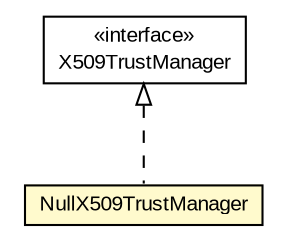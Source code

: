 #!/usr/local/bin/dot
#
# Class diagram 
# Generated by UMLGraph version R5_6-24-gf6e263 (http://www.umlgraph.org/)
#

digraph G {
	edge [fontname="arial",fontsize=10,labelfontname="arial",labelfontsize=10];
	node [fontname="arial",fontsize=10,shape=plaintext];
	nodesep=0.25;
	ranksep=0.5;
	// net.trajano.openidconnect.jaspic.internal.NullX509TrustManager
	c7897 [label=<<table title="net.trajano.openidconnect.jaspic.internal.NullX509TrustManager" border="0" cellborder="1" cellspacing="0" cellpadding="2" port="p" bgcolor="lemonChiffon" href="./NullX509TrustManager.html">
		<tr><td><table border="0" cellspacing="0" cellpadding="1">
<tr><td align="center" balign="center"> NullX509TrustManager </td></tr>
		</table></td></tr>
		</table>>, URL="./NullX509TrustManager.html", fontname="arial", fontcolor="black", fontsize=10.0];
	//net.trajano.openidconnect.jaspic.internal.NullX509TrustManager implements javax.net.ssl.X509TrustManager
	c7941:p -> c7897:p [dir=back,arrowtail=empty,style=dashed];
	// javax.net.ssl.X509TrustManager
	c7941 [label=<<table title="javax.net.ssl.X509TrustManager" border="0" cellborder="1" cellspacing="0" cellpadding="2" port="p" href="http://java.sun.com/j2se/1.4.2/docs/api/javax/net/ssl/X509TrustManager.html">
		<tr><td><table border="0" cellspacing="0" cellpadding="1">
<tr><td align="center" balign="center"> &#171;interface&#187; </td></tr>
<tr><td align="center" balign="center"> X509TrustManager </td></tr>
		</table></td></tr>
		</table>>, URL="http://java.sun.com/j2se/1.4.2/docs/api/javax/net/ssl/X509TrustManager.html", fontname="arial", fontcolor="black", fontsize=10.0];
}


